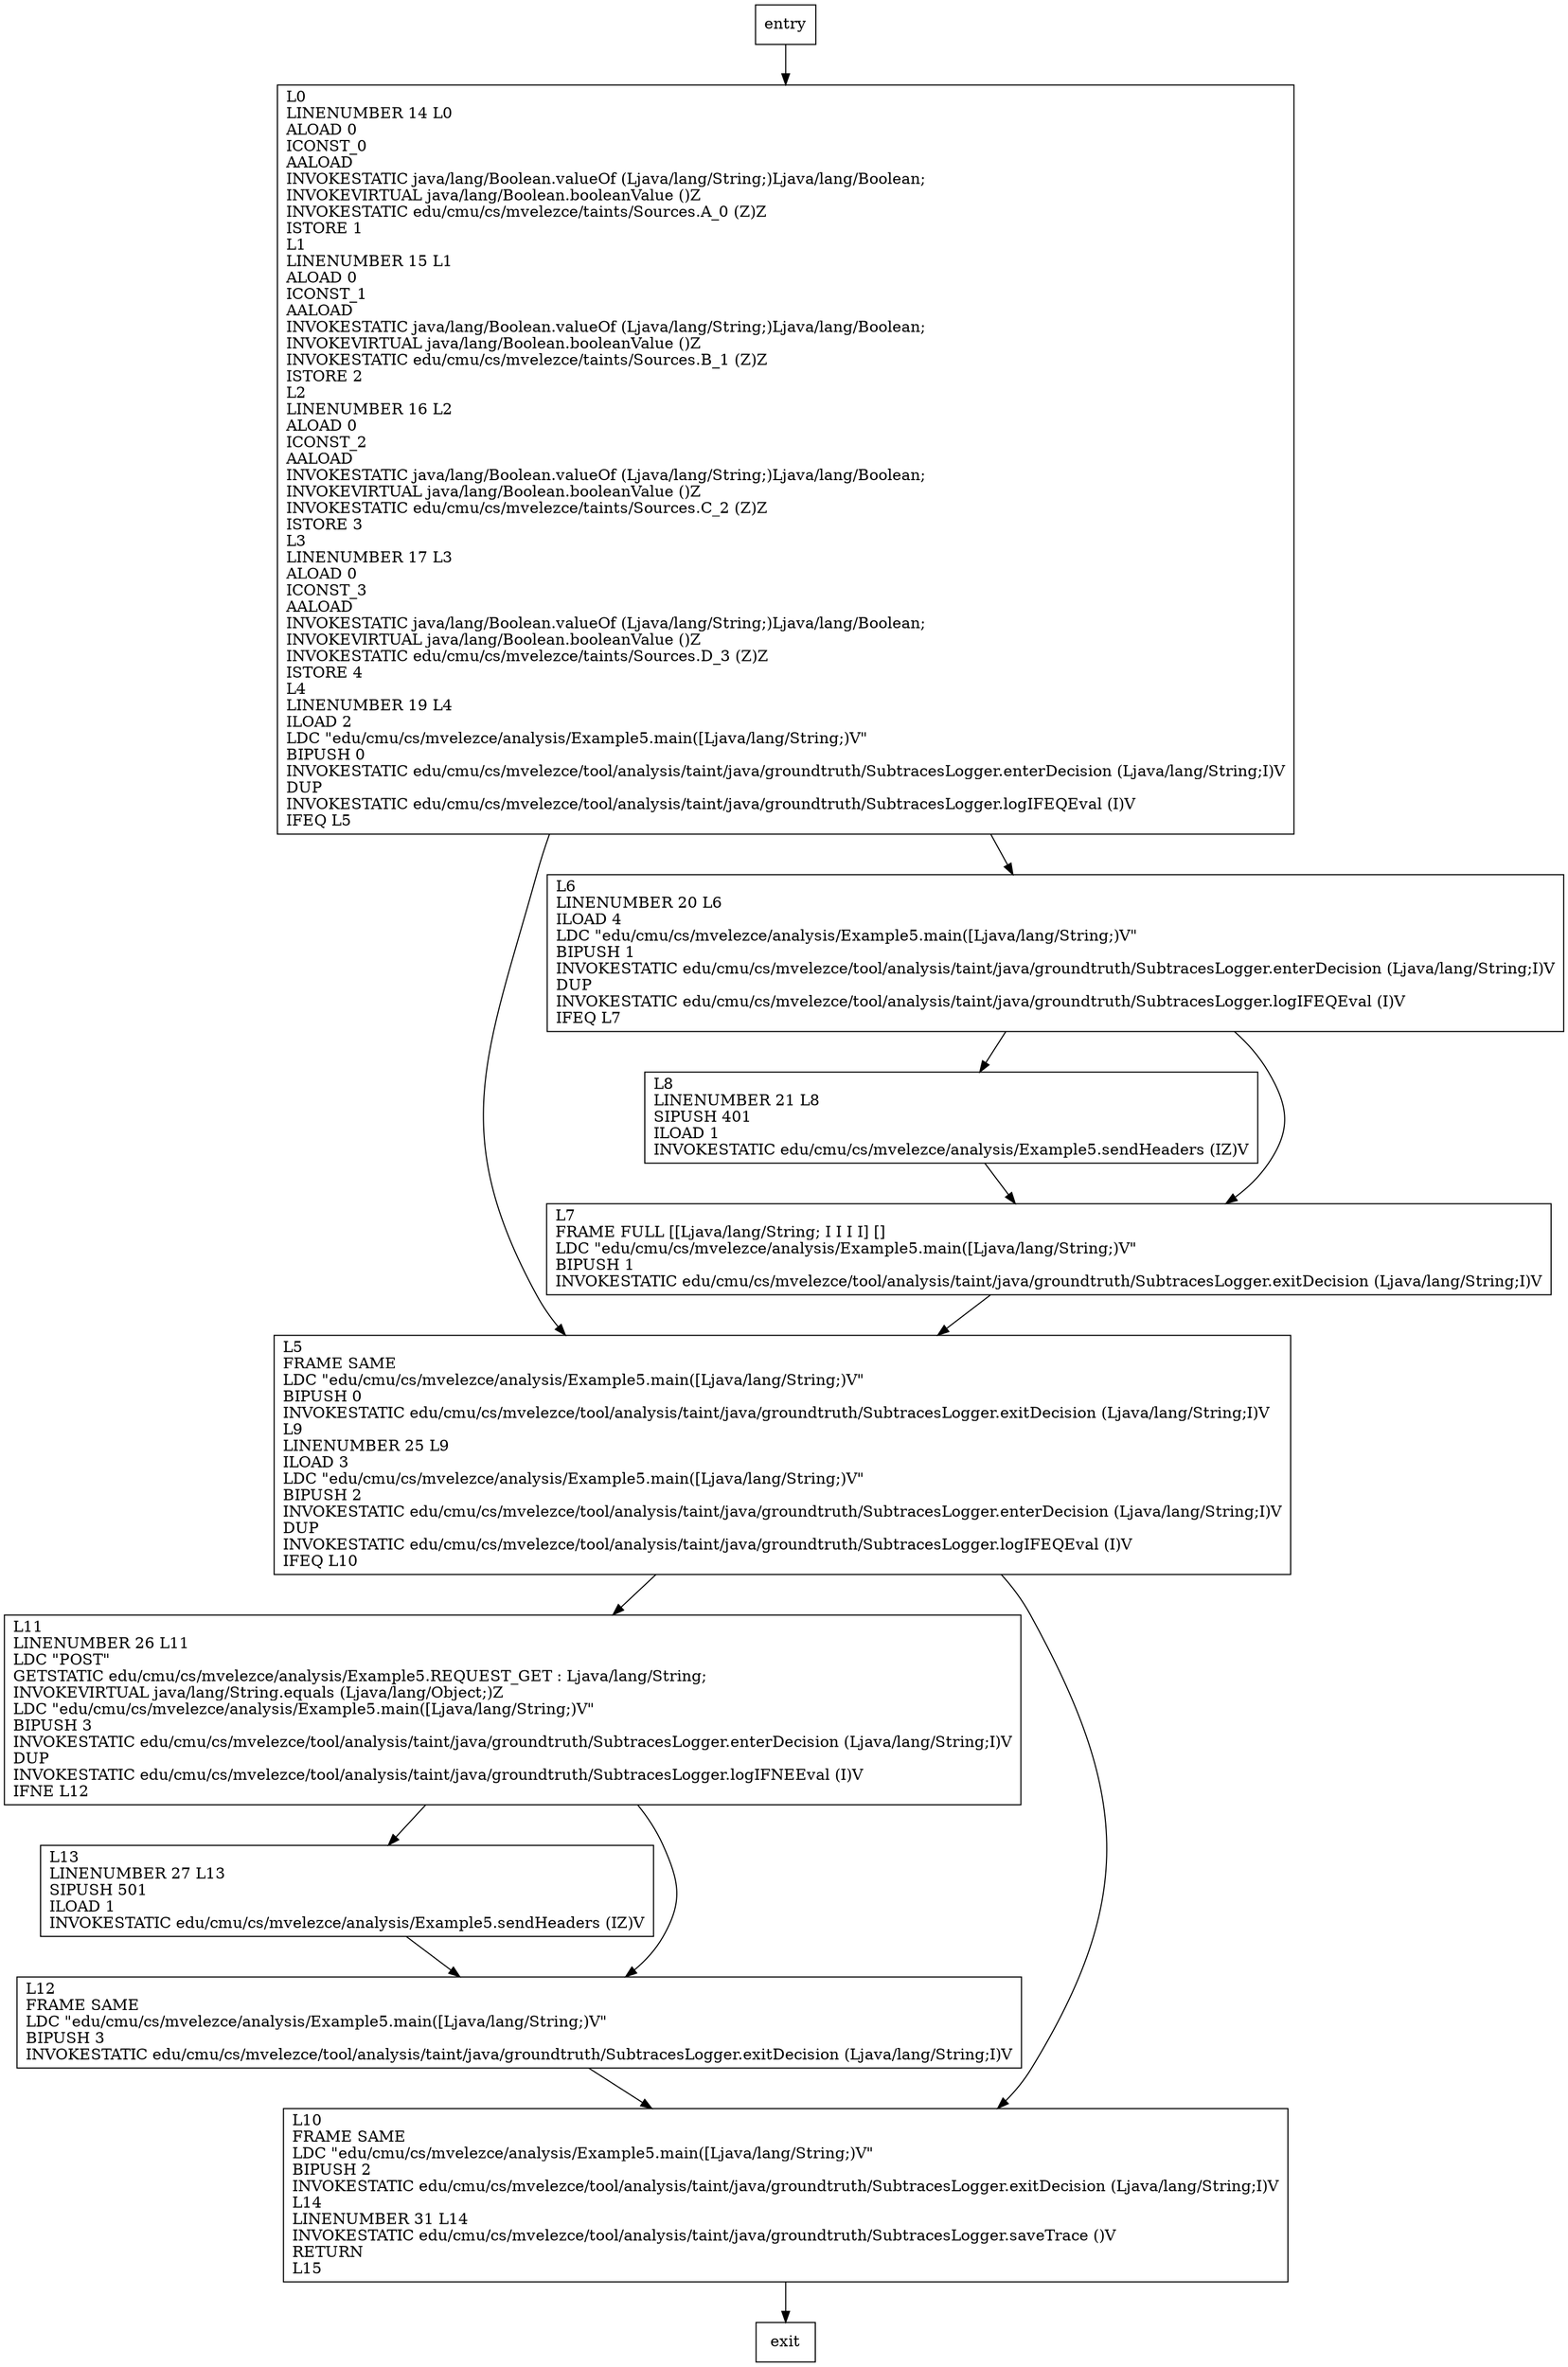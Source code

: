 digraph main {
node [shape=record];
1221759982 [label="L11\lLINENUMBER 26 L11\lLDC \"POST\"\lGETSTATIC edu/cmu/cs/mvelezce/analysis/Example5.REQUEST_GET : Ljava/lang/String;\lINVOKEVIRTUAL java/lang/String.equals (Ljava/lang/Object;)Z\lLDC \"edu/cmu/cs/mvelezce/analysis/Example5.main([Ljava/lang/String;)V\"\lBIPUSH 3\lINVOKESTATIC edu/cmu/cs/mvelezce/tool/analysis/taint/java/groundtruth/SubtracesLogger.enterDecision (Ljava/lang/String;I)V\lDUP\lINVOKESTATIC edu/cmu/cs/mvelezce/tool/analysis/taint/java/groundtruth/SubtracesLogger.logIFNEEval (I)V\lIFNE L12\l"];
1484397819 [label="L5\lFRAME SAME\lLDC \"edu/cmu/cs/mvelezce/analysis/Example5.main([Ljava/lang/String;)V\"\lBIPUSH 0\lINVOKESTATIC edu/cmu/cs/mvelezce/tool/analysis/taint/java/groundtruth/SubtracesLogger.exitDecision (Ljava/lang/String;I)V\lL9\lLINENUMBER 25 L9\lILOAD 3\lLDC \"edu/cmu/cs/mvelezce/analysis/Example5.main([Ljava/lang/String;)V\"\lBIPUSH 2\lINVOKESTATIC edu/cmu/cs/mvelezce/tool/analysis/taint/java/groundtruth/SubtracesLogger.enterDecision (Ljava/lang/String;I)V\lDUP\lINVOKESTATIC edu/cmu/cs/mvelezce/tool/analysis/taint/java/groundtruth/SubtracesLogger.logIFEQEval (I)V\lIFEQ L10\l"];
342740966 [label="L13\lLINENUMBER 27 L13\lSIPUSH 501\lILOAD 1\lINVOKESTATIC edu/cmu/cs/mvelezce/analysis/Example5.sendHeaders (IZ)V\l"];
1078448857 [label="L10\lFRAME SAME\lLDC \"edu/cmu/cs/mvelezce/analysis/Example5.main([Ljava/lang/String;)V\"\lBIPUSH 2\lINVOKESTATIC edu/cmu/cs/mvelezce/tool/analysis/taint/java/groundtruth/SubtracesLogger.exitDecision (Ljava/lang/String;I)V\lL14\lLINENUMBER 31 L14\lINVOKESTATIC edu/cmu/cs/mvelezce/tool/analysis/taint/java/groundtruth/SubtracesLogger.saveTrace ()V\lRETURN\lL15\l"];
576222471 [label="L12\lFRAME SAME\lLDC \"edu/cmu/cs/mvelezce/analysis/Example5.main([Ljava/lang/String;)V\"\lBIPUSH 3\lINVOKESTATIC edu/cmu/cs/mvelezce/tool/analysis/taint/java/groundtruth/SubtracesLogger.exitDecision (Ljava/lang/String;I)V\l"];
863286716 [label="L0\lLINENUMBER 14 L0\lALOAD 0\lICONST_0\lAALOAD\lINVOKESTATIC java/lang/Boolean.valueOf (Ljava/lang/String;)Ljava/lang/Boolean;\lINVOKEVIRTUAL java/lang/Boolean.booleanValue ()Z\lINVOKESTATIC edu/cmu/cs/mvelezce/taints/Sources.A_0 (Z)Z\lISTORE 1\lL1\lLINENUMBER 15 L1\lALOAD 0\lICONST_1\lAALOAD\lINVOKESTATIC java/lang/Boolean.valueOf (Ljava/lang/String;)Ljava/lang/Boolean;\lINVOKEVIRTUAL java/lang/Boolean.booleanValue ()Z\lINVOKESTATIC edu/cmu/cs/mvelezce/taints/Sources.B_1 (Z)Z\lISTORE 2\lL2\lLINENUMBER 16 L2\lALOAD 0\lICONST_2\lAALOAD\lINVOKESTATIC java/lang/Boolean.valueOf (Ljava/lang/String;)Ljava/lang/Boolean;\lINVOKEVIRTUAL java/lang/Boolean.booleanValue ()Z\lINVOKESTATIC edu/cmu/cs/mvelezce/taints/Sources.C_2 (Z)Z\lISTORE 3\lL3\lLINENUMBER 17 L3\lALOAD 0\lICONST_3\lAALOAD\lINVOKESTATIC java/lang/Boolean.valueOf (Ljava/lang/String;)Ljava/lang/Boolean;\lINVOKEVIRTUAL java/lang/Boolean.booleanValue ()Z\lINVOKESTATIC edu/cmu/cs/mvelezce/taints/Sources.D_3 (Z)Z\lISTORE 4\lL4\lLINENUMBER 19 L4\lILOAD 2\lLDC \"edu/cmu/cs/mvelezce/analysis/Example5.main([Ljava/lang/String;)V\"\lBIPUSH 0\lINVOKESTATIC edu/cmu/cs/mvelezce/tool/analysis/taint/java/groundtruth/SubtracesLogger.enterDecision (Ljava/lang/String;I)V\lDUP\lINVOKESTATIC edu/cmu/cs/mvelezce/tool/analysis/taint/java/groundtruth/SubtracesLogger.logIFEQEval (I)V\lIFEQ L5\l"];
720803395 [label="L6\lLINENUMBER 20 L6\lILOAD 4\lLDC \"edu/cmu/cs/mvelezce/analysis/Example5.main([Ljava/lang/String;)V\"\lBIPUSH 1\lINVOKESTATIC edu/cmu/cs/mvelezce/tool/analysis/taint/java/groundtruth/SubtracesLogger.enterDecision (Ljava/lang/String;I)V\lDUP\lINVOKESTATIC edu/cmu/cs/mvelezce/tool/analysis/taint/java/groundtruth/SubtracesLogger.logIFEQEval (I)V\lIFEQ L7\l"];
1213367860 [label="L8\lLINENUMBER 21 L8\lSIPUSH 401\lILOAD 1\lINVOKESTATIC edu/cmu/cs/mvelezce/analysis/Example5.sendHeaders (IZ)V\l"];
1578959831 [label="L7\lFRAME FULL [[Ljava/lang/String; I I I I] []\lLDC \"edu/cmu/cs/mvelezce/analysis/Example5.main([Ljava/lang/String;)V\"\lBIPUSH 1\lINVOKESTATIC edu/cmu/cs/mvelezce/tool/analysis/taint/java/groundtruth/SubtracesLogger.exitDecision (Ljava/lang/String;I)V\l"];
entry;
exit;
1221759982 -> 342740966;
1221759982 -> 576222471;
entry -> 863286716;
1484397819 -> 1221759982;
1484397819 -> 1078448857;
342740966 -> 576222471;
1078448857 -> exit;
576222471 -> 1078448857;
863286716 -> 1484397819;
863286716 -> 720803395;
720803395 -> 1213367860;
720803395 -> 1578959831;
1213367860 -> 1578959831;
1578959831 -> 1484397819;
}
